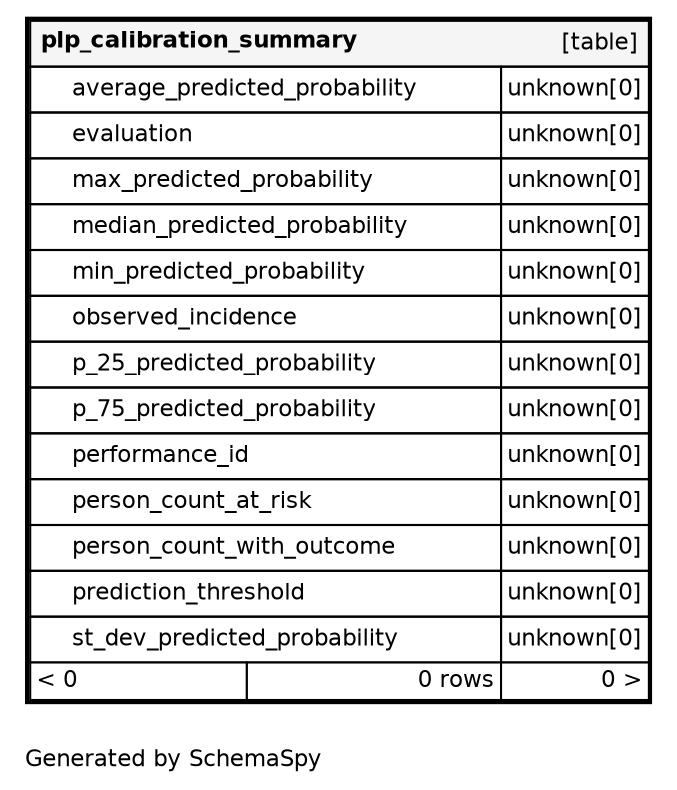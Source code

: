 digraph "oneDegreeRelationshipsDiagram" {
  graph [    rankdir="RL"    bgcolor="#ffffff"    label="\nGenerated by SchemaSpy"    labeljust="l"    nodesep="0.18"    ranksep="0.46"    fontname="Helvetica"    fontsize="11"    ration="compress"  ];  node [    fontname="Helvetica"    fontsize="11"    shape="plaintext"  ];  edge [    arrowsize="0.8"  ];
  "plp_calibration_summary" [
   label=<
    <TABLE BORDER="2" CELLBORDER="1" CELLSPACING="0" BGCOLOR="#ffffff">
      <TR><TD COLSPAN="4"  BGCOLOR="#f5f5f5"><TABLE BORDER="0" CELLSPACING="0"><TR><TD ALIGN="LEFT" FIXEDSIZE="TRUE" WIDTH="168" HEIGHT="16"><B>plp_calibration_summary</B></TD><TD ALIGN="RIGHT">[table]</TD></TR></TABLE></TD></TR>
      <TR><TD PORT="average_predicted_probability" COLSPAN="2" ALIGN="LEFT"><TABLE BORDER="0" CELLSPACING="0" ALIGN="LEFT"><TR ALIGN="LEFT"><TD ALIGN="LEFT" FIXEDSIZE="TRUE" WIDTH="15" HEIGHT="16"></TD><TD ALIGN="LEFT" FIXEDSIZE="TRUE" WIDTH="205" HEIGHT="16">average_predicted_probability</TD></TR></TABLE></TD><TD PORT="average_predicted_probability.type" ALIGN="LEFT">unknown[0]</TD></TR>
      <TR><TD PORT="evaluation" COLSPAN="2" ALIGN="LEFT"><TABLE BORDER="0" CELLSPACING="0" ALIGN="LEFT"><TR ALIGN="LEFT"><TD ALIGN="LEFT" FIXEDSIZE="TRUE" WIDTH="15" HEIGHT="16"></TD><TD ALIGN="LEFT" FIXEDSIZE="TRUE" WIDTH="205" HEIGHT="16">evaluation</TD></TR></TABLE></TD><TD PORT="evaluation.type" ALIGN="LEFT">unknown[0]</TD></TR>
      <TR><TD PORT="max_predicted_probability" COLSPAN="2" ALIGN="LEFT"><TABLE BORDER="0" CELLSPACING="0" ALIGN="LEFT"><TR ALIGN="LEFT"><TD ALIGN="LEFT" FIXEDSIZE="TRUE" WIDTH="15" HEIGHT="16"></TD><TD ALIGN="LEFT" FIXEDSIZE="TRUE" WIDTH="205" HEIGHT="16">max_predicted_probability</TD></TR></TABLE></TD><TD PORT="max_predicted_probability.type" ALIGN="LEFT">unknown[0]</TD></TR>
      <TR><TD PORT="median_predicted_probability" COLSPAN="2" ALIGN="LEFT"><TABLE BORDER="0" CELLSPACING="0" ALIGN="LEFT"><TR ALIGN="LEFT"><TD ALIGN="LEFT" FIXEDSIZE="TRUE" WIDTH="15" HEIGHT="16"></TD><TD ALIGN="LEFT" FIXEDSIZE="TRUE" WIDTH="205" HEIGHT="16">median_predicted_probability</TD></TR></TABLE></TD><TD PORT="median_predicted_probability.type" ALIGN="LEFT">unknown[0]</TD></TR>
      <TR><TD PORT="min_predicted_probability" COLSPAN="2" ALIGN="LEFT"><TABLE BORDER="0" CELLSPACING="0" ALIGN="LEFT"><TR ALIGN="LEFT"><TD ALIGN="LEFT" FIXEDSIZE="TRUE" WIDTH="15" HEIGHT="16"></TD><TD ALIGN="LEFT" FIXEDSIZE="TRUE" WIDTH="205" HEIGHT="16">min_predicted_probability</TD></TR></TABLE></TD><TD PORT="min_predicted_probability.type" ALIGN="LEFT">unknown[0]</TD></TR>
      <TR><TD PORT="observed_incidence" COLSPAN="2" ALIGN="LEFT"><TABLE BORDER="0" CELLSPACING="0" ALIGN="LEFT"><TR ALIGN="LEFT"><TD ALIGN="LEFT" FIXEDSIZE="TRUE" WIDTH="15" HEIGHT="16"></TD><TD ALIGN="LEFT" FIXEDSIZE="TRUE" WIDTH="205" HEIGHT="16">observed_incidence</TD></TR></TABLE></TD><TD PORT="observed_incidence.type" ALIGN="LEFT">unknown[0]</TD></TR>
      <TR><TD PORT="p_25_predicted_probability" COLSPAN="2" ALIGN="LEFT"><TABLE BORDER="0" CELLSPACING="0" ALIGN="LEFT"><TR ALIGN="LEFT"><TD ALIGN="LEFT" FIXEDSIZE="TRUE" WIDTH="15" HEIGHT="16"></TD><TD ALIGN="LEFT" FIXEDSIZE="TRUE" WIDTH="205" HEIGHT="16">p_25_predicted_probability</TD></TR></TABLE></TD><TD PORT="p_25_predicted_probability.type" ALIGN="LEFT">unknown[0]</TD></TR>
      <TR><TD PORT="p_75_predicted_probability" COLSPAN="2" ALIGN="LEFT"><TABLE BORDER="0" CELLSPACING="0" ALIGN="LEFT"><TR ALIGN="LEFT"><TD ALIGN="LEFT" FIXEDSIZE="TRUE" WIDTH="15" HEIGHT="16"></TD><TD ALIGN="LEFT" FIXEDSIZE="TRUE" WIDTH="205" HEIGHT="16">p_75_predicted_probability</TD></TR></TABLE></TD><TD PORT="p_75_predicted_probability.type" ALIGN="LEFT">unknown[0]</TD></TR>
      <TR><TD PORT="performance_id" COLSPAN="2" ALIGN="LEFT"><TABLE BORDER="0" CELLSPACING="0" ALIGN="LEFT"><TR ALIGN="LEFT"><TD ALIGN="LEFT" FIXEDSIZE="TRUE" WIDTH="15" HEIGHT="16"></TD><TD ALIGN="LEFT" FIXEDSIZE="TRUE" WIDTH="205" HEIGHT="16">performance_id</TD></TR></TABLE></TD><TD PORT="performance_id.type" ALIGN="LEFT">unknown[0]</TD></TR>
      <TR><TD PORT="person_count_at_risk" COLSPAN="2" ALIGN="LEFT"><TABLE BORDER="0" CELLSPACING="0" ALIGN="LEFT"><TR ALIGN="LEFT"><TD ALIGN="LEFT" FIXEDSIZE="TRUE" WIDTH="15" HEIGHT="16"></TD><TD ALIGN="LEFT" FIXEDSIZE="TRUE" WIDTH="205" HEIGHT="16">person_count_at_risk</TD></TR></TABLE></TD><TD PORT="person_count_at_risk.type" ALIGN="LEFT">unknown[0]</TD></TR>
      <TR><TD PORT="person_count_with_outcome" COLSPAN="2" ALIGN="LEFT"><TABLE BORDER="0" CELLSPACING="0" ALIGN="LEFT"><TR ALIGN="LEFT"><TD ALIGN="LEFT" FIXEDSIZE="TRUE" WIDTH="15" HEIGHT="16"></TD><TD ALIGN="LEFT" FIXEDSIZE="TRUE" WIDTH="205" HEIGHT="16">person_count_with_outcome</TD></TR></TABLE></TD><TD PORT="person_count_with_outcome.type" ALIGN="LEFT">unknown[0]</TD></TR>
      <TR><TD PORT="prediction_threshold" COLSPAN="2" ALIGN="LEFT"><TABLE BORDER="0" CELLSPACING="0" ALIGN="LEFT"><TR ALIGN="LEFT"><TD ALIGN="LEFT" FIXEDSIZE="TRUE" WIDTH="15" HEIGHT="16"></TD><TD ALIGN="LEFT" FIXEDSIZE="TRUE" WIDTH="205" HEIGHT="16">prediction_threshold</TD></TR></TABLE></TD><TD PORT="prediction_threshold.type" ALIGN="LEFT">unknown[0]</TD></TR>
      <TR><TD PORT="st_dev_predicted_probability" COLSPAN="2" ALIGN="LEFT"><TABLE BORDER="0" CELLSPACING="0" ALIGN="LEFT"><TR ALIGN="LEFT"><TD ALIGN="LEFT" FIXEDSIZE="TRUE" WIDTH="15" HEIGHT="16"></TD><TD ALIGN="LEFT" FIXEDSIZE="TRUE" WIDTH="205" HEIGHT="16">st_dev_predicted_probability</TD></TR></TABLE></TD><TD PORT="st_dev_predicted_probability.type" ALIGN="LEFT">unknown[0]</TD></TR>
      <TR><TD ALIGN="LEFT" BGCOLOR="#ffffff">&lt; 0</TD><TD ALIGN="RIGHT" BGCOLOR="#ffffff">0 rows</TD><TD ALIGN="RIGHT" BGCOLOR="#ffffff">0 &gt;</TD></TR>
    </TABLE>>
    URL="../../tables/plp_calibration_summary.html"
    target="_top"
    tooltip="plp_calibration_summary"
  ];
}
